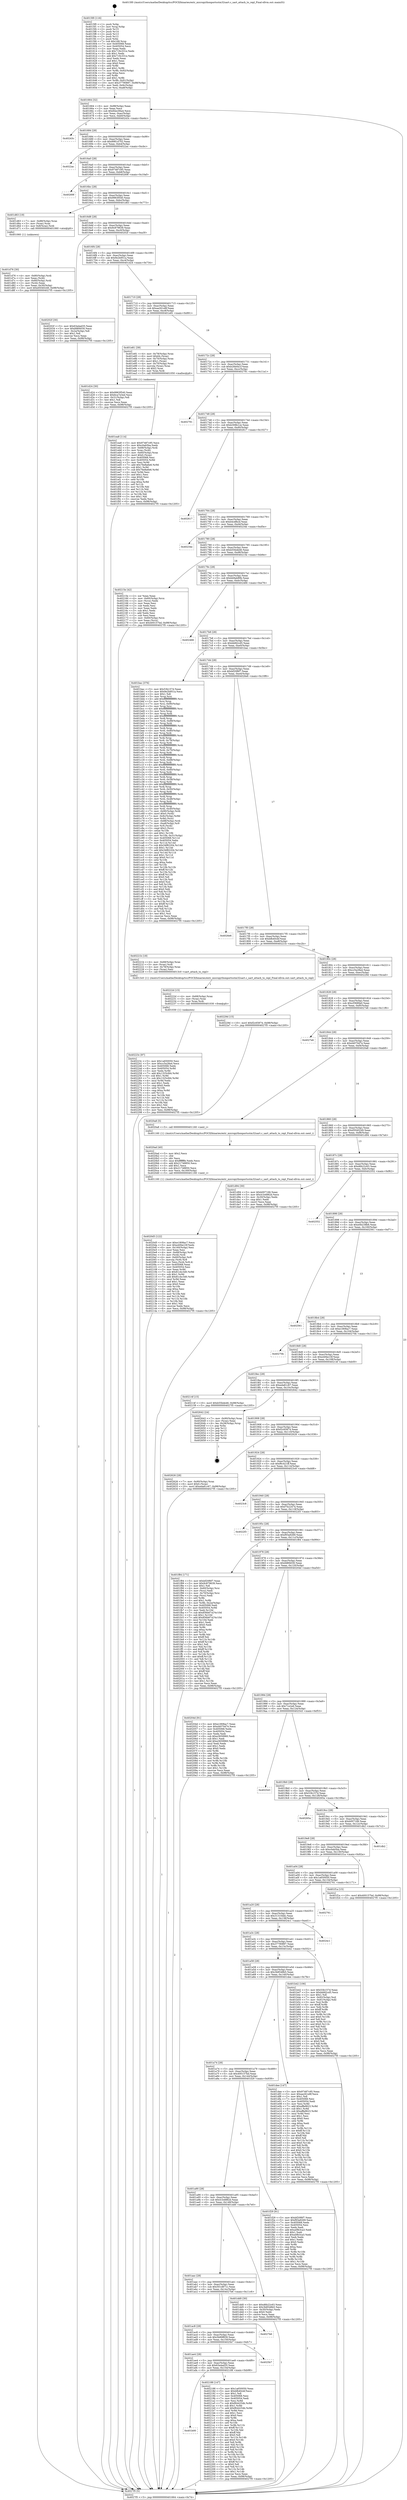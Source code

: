 digraph "0x4015f0" {
  label = "0x4015f0 (/mnt/c/Users/mathe/Desktop/tcc/POCII/binaries/extr_micropythonportsstm32uart.c_uart_attach_to_repl_Final-ollvm.out::main(0))"
  labelloc = "t"
  node[shape=record]

  Entry [label="",width=0.3,height=0.3,shape=circle,fillcolor=black,style=filled]
  "0x401664" [label="{
     0x401664 [32]\l
     | [instrs]\l
     &nbsp;&nbsp;0x401664 \<+6\>: mov -0x98(%rbp),%eax\l
     &nbsp;&nbsp;0x40166a \<+2\>: mov %eax,%ecx\l
     &nbsp;&nbsp;0x40166c \<+6\>: sub $0x84ec06a4,%ecx\l
     &nbsp;&nbsp;0x401672 \<+6\>: mov %eax,-0xac(%rbp)\l
     &nbsp;&nbsp;0x401678 \<+6\>: mov %ecx,-0xb0(%rbp)\l
     &nbsp;&nbsp;0x40167e \<+6\>: je 000000000040243c \<main+0xe4c\>\l
  }"]
  "0x40243c" [label="{
     0x40243c\l
  }", style=dashed]
  "0x401684" [label="{
     0x401684 [28]\l
     | [instrs]\l
     &nbsp;&nbsp;0x401684 \<+5\>: jmp 0000000000401689 \<main+0x99\>\l
     &nbsp;&nbsp;0x401689 \<+6\>: mov -0xac(%rbp),%eax\l
     &nbsp;&nbsp;0x40168f \<+5\>: sub $0x8981d702,%eax\l
     &nbsp;&nbsp;0x401694 \<+6\>: mov %eax,-0xb4(%rbp)\l
     &nbsp;&nbsp;0x40169a \<+6\>: je 00000000004022ac \<main+0xcbc\>\l
  }"]
  Exit [label="",width=0.3,height=0.3,shape=circle,fillcolor=black,style=filled,peripheries=2]
  "0x4022ac" [label="{
     0x4022ac\l
  }", style=dashed]
  "0x4016a0" [label="{
     0x4016a0 [28]\l
     | [instrs]\l
     &nbsp;&nbsp;0x4016a0 \<+5\>: jmp 00000000004016a5 \<main+0xb5\>\l
     &nbsp;&nbsp;0x4016a5 \<+6\>: mov -0xac(%rbp),%eax\l
     &nbsp;&nbsp;0x4016ab \<+5\>: sub $0x97487c95,%eax\l
     &nbsp;&nbsp;0x4016b0 \<+6\>: mov %eax,-0xb8(%rbp)\l
     &nbsp;&nbsp;0x4016b6 \<+6\>: je 000000000040269f \<main+0x10af\>\l
  }"]
  "0x40223c" [label="{
     0x40223c [97]\l
     | [instrs]\l
     &nbsp;&nbsp;0x40223c \<+5\>: mov $0x1a650050,%esi\l
     &nbsp;&nbsp;0x402241 \<+5\>: mov $0xcc5a28a4,%ecx\l
     &nbsp;&nbsp;0x402246 \<+7\>: mov 0x405068,%edx\l
     &nbsp;&nbsp;0x40224d \<+8\>: mov 0x405054,%r8d\l
     &nbsp;&nbsp;0x402255 \<+3\>: mov %edx,%r9d\l
     &nbsp;&nbsp;0x402258 \<+7\>: add $0x1325cfd4,%r9d\l
     &nbsp;&nbsp;0x40225f \<+4\>: sub $0x1,%r9d\l
     &nbsp;&nbsp;0x402263 \<+7\>: sub $0x1325cfd4,%r9d\l
     &nbsp;&nbsp;0x40226a \<+4\>: imul %r9d,%edx\l
     &nbsp;&nbsp;0x40226e \<+3\>: and $0x1,%edx\l
     &nbsp;&nbsp;0x402271 \<+3\>: cmp $0x0,%edx\l
     &nbsp;&nbsp;0x402274 \<+4\>: sete %r10b\l
     &nbsp;&nbsp;0x402278 \<+4\>: cmp $0xa,%r8d\l
     &nbsp;&nbsp;0x40227c \<+4\>: setl %r11b\l
     &nbsp;&nbsp;0x402280 \<+3\>: mov %r10b,%bl\l
     &nbsp;&nbsp;0x402283 \<+3\>: and %r11b,%bl\l
     &nbsp;&nbsp;0x402286 \<+3\>: xor %r11b,%r10b\l
     &nbsp;&nbsp;0x402289 \<+3\>: or %r10b,%bl\l
     &nbsp;&nbsp;0x40228c \<+3\>: test $0x1,%bl\l
     &nbsp;&nbsp;0x40228f \<+3\>: cmovne %ecx,%esi\l
     &nbsp;&nbsp;0x402292 \<+6\>: mov %esi,-0x98(%rbp)\l
     &nbsp;&nbsp;0x402298 \<+5\>: jmp 00000000004027f5 \<main+0x1205\>\l
  }"]
  "0x40269f" [label="{
     0x40269f\l
  }", style=dashed]
  "0x4016bc" [label="{
     0x4016bc [28]\l
     | [instrs]\l
     &nbsp;&nbsp;0x4016bc \<+5\>: jmp 00000000004016c1 \<main+0xd1\>\l
     &nbsp;&nbsp;0x4016c1 \<+6\>: mov -0xac(%rbp),%eax\l
     &nbsp;&nbsp;0x4016c7 \<+5\>: sub $0x9963f540,%eax\l
     &nbsp;&nbsp;0x4016cc \<+6\>: mov %eax,-0xbc(%rbp)\l
     &nbsp;&nbsp;0x4016d2 \<+6\>: je 0000000000401d63 \<main+0x773\>\l
  }"]
  "0x40222d" [label="{
     0x40222d [15]\l
     | [instrs]\l
     &nbsp;&nbsp;0x40222d \<+4\>: mov -0x68(%rbp),%rax\l
     &nbsp;&nbsp;0x402231 \<+3\>: mov (%rax),%rax\l
     &nbsp;&nbsp;0x402234 \<+3\>: mov %rax,%rdi\l
     &nbsp;&nbsp;0x402237 \<+5\>: call 0000000000401030 \<free@plt\>\l
     | [calls]\l
     &nbsp;&nbsp;0x401030 \{1\} (unknown)\l
  }"]
  "0x401d63" [label="{
     0x401d63 [19]\l
     | [instrs]\l
     &nbsp;&nbsp;0x401d63 \<+7\>: mov -0x88(%rbp),%rax\l
     &nbsp;&nbsp;0x401d6a \<+3\>: mov (%rax),%rax\l
     &nbsp;&nbsp;0x401d6d \<+4\>: mov 0x8(%rax),%rdi\l
     &nbsp;&nbsp;0x401d71 \<+5\>: call 0000000000401060 \<atoi@plt\>\l
     | [calls]\l
     &nbsp;&nbsp;0x401060 \{1\} (unknown)\l
  }"]
  "0x4016d8" [label="{
     0x4016d8 [28]\l
     | [instrs]\l
     &nbsp;&nbsp;0x4016d8 \<+5\>: jmp 00000000004016dd \<main+0xed\>\l
     &nbsp;&nbsp;0x4016dd \<+6\>: mov -0xac(%rbp),%eax\l
     &nbsp;&nbsp;0x4016e3 \<+5\>: sub $0x9c879639,%eax\l
     &nbsp;&nbsp;0x4016e8 \<+6\>: mov %eax,-0xc0(%rbp)\l
     &nbsp;&nbsp;0x4016ee \<+6\>: je 000000000040202f \<main+0xa3f\>\l
  }"]
  "0x401b00" [label="{
     0x401b00\l
  }", style=dashed]
  "0x40202f" [label="{
     0x40202f [30]\l
     | [instrs]\l
     &nbsp;&nbsp;0x40202f \<+5\>: mov $0x63a4ad35,%eax\l
     &nbsp;&nbsp;0x402034 \<+5\>: mov $0xfd8f4030,%ecx\l
     &nbsp;&nbsp;0x402039 \<+3\>: mov -0x2a(%rbp),%dl\l
     &nbsp;&nbsp;0x40203c \<+3\>: test $0x1,%dl\l
     &nbsp;&nbsp;0x40203f \<+3\>: cmovne %ecx,%eax\l
     &nbsp;&nbsp;0x402042 \<+6\>: mov %eax,-0x98(%rbp)\l
     &nbsp;&nbsp;0x402048 \<+5\>: jmp 00000000004027f5 \<main+0x1205\>\l
  }"]
  "0x4016f4" [label="{
     0x4016f4 [28]\l
     | [instrs]\l
     &nbsp;&nbsp;0x4016f4 \<+5\>: jmp 00000000004016f9 \<main+0x109\>\l
     &nbsp;&nbsp;0x4016f9 \<+6\>: mov -0xac(%rbp),%eax\l
     &nbsp;&nbsp;0x4016ff \<+5\>: sub $0x9e2b951a,%eax\l
     &nbsp;&nbsp;0x401704 \<+6\>: mov %eax,-0xc4(%rbp)\l
     &nbsp;&nbsp;0x40170a \<+6\>: je 0000000000401d24 \<main+0x734\>\l
  }"]
  "0x402188" [label="{
     0x402188 [147]\l
     | [instrs]\l
     &nbsp;&nbsp;0x402188 \<+5\>: mov $0x1a650050,%eax\l
     &nbsp;&nbsp;0x40218d \<+5\>: mov $0xbfb40cbf,%ecx\l
     &nbsp;&nbsp;0x402192 \<+2\>: mov $0x1,%dl\l
     &nbsp;&nbsp;0x402194 \<+7\>: mov 0x405068,%esi\l
     &nbsp;&nbsp;0x40219b \<+7\>: mov 0x405054,%edi\l
     &nbsp;&nbsp;0x4021a2 \<+3\>: mov %esi,%r8d\l
     &nbsp;&nbsp;0x4021a5 \<+7\>: sub $0xf644254b,%r8d\l
     &nbsp;&nbsp;0x4021ac \<+4\>: sub $0x1,%r8d\l
     &nbsp;&nbsp;0x4021b0 \<+7\>: add $0xf644254b,%r8d\l
     &nbsp;&nbsp;0x4021b7 \<+4\>: imul %r8d,%esi\l
     &nbsp;&nbsp;0x4021bb \<+3\>: and $0x1,%esi\l
     &nbsp;&nbsp;0x4021be \<+3\>: cmp $0x0,%esi\l
     &nbsp;&nbsp;0x4021c1 \<+4\>: sete %r9b\l
     &nbsp;&nbsp;0x4021c5 \<+3\>: cmp $0xa,%edi\l
     &nbsp;&nbsp;0x4021c8 \<+4\>: setl %r10b\l
     &nbsp;&nbsp;0x4021cc \<+3\>: mov %r9b,%r11b\l
     &nbsp;&nbsp;0x4021cf \<+4\>: xor $0xff,%r11b\l
     &nbsp;&nbsp;0x4021d3 \<+3\>: mov %r10b,%bl\l
     &nbsp;&nbsp;0x4021d6 \<+3\>: xor $0xff,%bl\l
     &nbsp;&nbsp;0x4021d9 \<+3\>: xor $0x0,%dl\l
     &nbsp;&nbsp;0x4021dc \<+3\>: mov %r11b,%r14b\l
     &nbsp;&nbsp;0x4021df \<+4\>: and $0x0,%r14b\l
     &nbsp;&nbsp;0x4021e3 \<+3\>: and %dl,%r9b\l
     &nbsp;&nbsp;0x4021e6 \<+3\>: mov %bl,%r15b\l
     &nbsp;&nbsp;0x4021e9 \<+4\>: and $0x0,%r15b\l
     &nbsp;&nbsp;0x4021ed \<+3\>: and %dl,%r10b\l
     &nbsp;&nbsp;0x4021f0 \<+3\>: or %r9b,%r14b\l
     &nbsp;&nbsp;0x4021f3 \<+3\>: or %r10b,%r15b\l
     &nbsp;&nbsp;0x4021f6 \<+3\>: xor %r15b,%r14b\l
     &nbsp;&nbsp;0x4021f9 \<+3\>: or %bl,%r11b\l
     &nbsp;&nbsp;0x4021fc \<+4\>: xor $0xff,%r11b\l
     &nbsp;&nbsp;0x402200 \<+3\>: or $0x0,%dl\l
     &nbsp;&nbsp;0x402203 \<+3\>: and %dl,%r11b\l
     &nbsp;&nbsp;0x402206 \<+3\>: or %r11b,%r14b\l
     &nbsp;&nbsp;0x402209 \<+4\>: test $0x1,%r14b\l
     &nbsp;&nbsp;0x40220d \<+3\>: cmovne %ecx,%eax\l
     &nbsp;&nbsp;0x402210 \<+6\>: mov %eax,-0x98(%rbp)\l
     &nbsp;&nbsp;0x402216 \<+5\>: jmp 00000000004027f5 \<main+0x1205\>\l
  }"]
  "0x401d24" [label="{
     0x401d24 [30]\l
     | [instrs]\l
     &nbsp;&nbsp;0x401d24 \<+5\>: mov $0x9963f540,%eax\l
     &nbsp;&nbsp;0x401d29 \<+5\>: mov $0x6ca7e3ed,%ecx\l
     &nbsp;&nbsp;0x401d2e \<+3\>: mov -0x31(%rbp),%dl\l
     &nbsp;&nbsp;0x401d31 \<+3\>: test $0x1,%dl\l
     &nbsp;&nbsp;0x401d34 \<+3\>: cmovne %ecx,%eax\l
     &nbsp;&nbsp;0x401d37 \<+6\>: mov %eax,-0x98(%rbp)\l
     &nbsp;&nbsp;0x401d3d \<+5\>: jmp 00000000004027f5 \<main+0x1205\>\l
  }"]
  "0x401710" [label="{
     0x401710 [28]\l
     | [instrs]\l
     &nbsp;&nbsp;0x401710 \<+5\>: jmp 0000000000401715 \<main+0x125\>\l
     &nbsp;&nbsp;0x401715 \<+6\>: mov -0xac(%rbp),%eax\l
     &nbsp;&nbsp;0x40171b \<+5\>: sub $0xaa261e8f,%eax\l
     &nbsp;&nbsp;0x401720 \<+6\>: mov %eax,-0xc8(%rbp)\l
     &nbsp;&nbsp;0x401726 \<+6\>: je 0000000000401e81 \<main+0x891\>\l
  }"]
  "0x401ae4" [label="{
     0x401ae4 [28]\l
     | [instrs]\l
     &nbsp;&nbsp;0x401ae4 \<+5\>: jmp 0000000000401ae9 \<main+0x4f9\>\l
     &nbsp;&nbsp;0x401ae9 \<+6\>: mov -0xac(%rbp),%eax\l
     &nbsp;&nbsp;0x401aef \<+5\>: sub $0x63a4ad35,%eax\l
     &nbsp;&nbsp;0x401af4 \<+6\>: mov %eax,-0x154(%rbp)\l
     &nbsp;&nbsp;0x401afa \<+6\>: je 0000000000402188 \<main+0xb98\>\l
  }"]
  "0x401e81" [label="{
     0x401e81 [39]\l
     | [instrs]\l
     &nbsp;&nbsp;0x401e81 \<+4\>: mov -0x78(%rbp),%rax\l
     &nbsp;&nbsp;0x401e85 \<+6\>: movl $0x64,(%rax)\l
     &nbsp;&nbsp;0x401e8b \<+4\>: mov -0x70(%rbp),%rax\l
     &nbsp;&nbsp;0x401e8f \<+6\>: movl $0x1,(%rax)\l
     &nbsp;&nbsp;0x401e95 \<+4\>: mov -0x70(%rbp),%rax\l
     &nbsp;&nbsp;0x401e99 \<+3\>: movslq (%rax),%rax\l
     &nbsp;&nbsp;0x401e9c \<+4\>: shl $0x2,%rax\l
     &nbsp;&nbsp;0x401ea0 \<+3\>: mov %rax,%rdi\l
     &nbsp;&nbsp;0x401ea3 \<+5\>: call 0000000000401050 \<malloc@plt\>\l
     | [calls]\l
     &nbsp;&nbsp;0x401050 \{1\} (unknown)\l
  }"]
  "0x40172c" [label="{
     0x40172c [28]\l
     | [instrs]\l
     &nbsp;&nbsp;0x40172c \<+5\>: jmp 0000000000401731 \<main+0x141\>\l
     &nbsp;&nbsp;0x401731 \<+6\>: mov -0xac(%rbp),%eax\l
     &nbsp;&nbsp;0x401737 \<+5\>: sub $0xb26b0a1f,%eax\l
     &nbsp;&nbsp;0x40173c \<+6\>: mov %eax,-0xcc(%rbp)\l
     &nbsp;&nbsp;0x401742 \<+6\>: je 0000000000402791 \<main+0x11a1\>\l
  }"]
  "0x4025b7" [label="{
     0x4025b7\l
  }", style=dashed]
  "0x402791" [label="{
     0x402791\l
  }", style=dashed]
  "0x401748" [label="{
     0x401748 [28]\l
     | [instrs]\l
     &nbsp;&nbsp;0x401748 \<+5\>: jmp 000000000040174d \<main+0x15d\>\l
     &nbsp;&nbsp;0x40174d \<+6\>: mov -0xac(%rbp),%eax\l
     &nbsp;&nbsp;0x401753 \<+5\>: sub $0xb308b1ce,%eax\l
     &nbsp;&nbsp;0x401758 \<+6\>: mov %eax,-0xd0(%rbp)\l
     &nbsp;&nbsp;0x40175e \<+6\>: je 0000000000402617 \<main+0x1027\>\l
  }"]
  "0x401ac8" [label="{
     0x401ac8 [28]\l
     | [instrs]\l
     &nbsp;&nbsp;0x401ac8 \<+5\>: jmp 0000000000401acd \<main+0x4dd\>\l
     &nbsp;&nbsp;0x401acd \<+6\>: mov -0xac(%rbp),%eax\l
     &nbsp;&nbsp;0x401ad3 \<+5\>: sub $0x5b89f839,%eax\l
     &nbsp;&nbsp;0x401ad8 \<+6\>: mov %eax,-0x150(%rbp)\l
     &nbsp;&nbsp;0x401ade \<+6\>: je 00000000004025b7 \<main+0xfc7\>\l
  }"]
  "0x402617" [label="{
     0x402617\l
  }", style=dashed]
  "0x401764" [label="{
     0x401764 [28]\l
     | [instrs]\l
     &nbsp;&nbsp;0x401764 \<+5\>: jmp 0000000000401769 \<main+0x179\>\l
     &nbsp;&nbsp;0x401769 \<+6\>: mov -0xac(%rbp),%eax\l
     &nbsp;&nbsp;0x40176f \<+5\>: sub $0xb4cdfbcd,%eax\l
     &nbsp;&nbsp;0x401774 \<+6\>: mov %eax,-0xd4(%rbp)\l
     &nbsp;&nbsp;0x40177a \<+6\>: je 000000000040234e \<main+0xd5e\>\l
  }"]
  "0x4027b6" [label="{
     0x4027b6\l
  }", style=dashed]
  "0x40234e" [label="{
     0x40234e\l
  }", style=dashed]
  "0x401780" [label="{
     0x401780 [28]\l
     | [instrs]\l
     &nbsp;&nbsp;0x401780 \<+5\>: jmp 0000000000401785 \<main+0x195\>\l
     &nbsp;&nbsp;0x401785 \<+6\>: mov -0xac(%rbp),%eax\l
     &nbsp;&nbsp;0x40178b \<+5\>: sub $0xb55bde46,%eax\l
     &nbsp;&nbsp;0x401790 \<+6\>: mov %eax,-0xd8(%rbp)\l
     &nbsp;&nbsp;0x401796 \<+6\>: je 000000000040215e \<main+0xb6e\>\l
  }"]
  "0x4020d5" [label="{
     0x4020d5 [122]\l
     | [instrs]\l
     &nbsp;&nbsp;0x4020d5 \<+5\>: mov $0xe1808ac7,%ecx\l
     &nbsp;&nbsp;0x4020da \<+5\>: mov $0xe40be10f,%edx\l
     &nbsp;&nbsp;0x4020df \<+6\>: mov -0x160(%rbp),%esi\l
     &nbsp;&nbsp;0x4020e5 \<+3\>: imul %eax,%esi\l
     &nbsp;&nbsp;0x4020e8 \<+4\>: mov -0x68(%rbp),%rdi\l
     &nbsp;&nbsp;0x4020ec \<+3\>: mov (%rdi),%rdi\l
     &nbsp;&nbsp;0x4020ef \<+4\>: mov -0x60(%rbp),%r8\l
     &nbsp;&nbsp;0x4020f3 \<+3\>: movslq (%r8),%r8\l
     &nbsp;&nbsp;0x4020f6 \<+4\>: mov %esi,(%rdi,%r8,4)\l
     &nbsp;&nbsp;0x4020fa \<+7\>: mov 0x405068,%eax\l
     &nbsp;&nbsp;0x402101 \<+7\>: mov 0x405054,%esi\l
     &nbsp;&nbsp;0x402108 \<+3\>: mov %eax,%r9d\l
     &nbsp;&nbsp;0x40210b \<+7\>: sub $0x81cbc3d0,%r9d\l
     &nbsp;&nbsp;0x402112 \<+4\>: sub $0x1,%r9d\l
     &nbsp;&nbsp;0x402116 \<+7\>: add $0x81cbc3d0,%r9d\l
     &nbsp;&nbsp;0x40211d \<+4\>: imul %r9d,%eax\l
     &nbsp;&nbsp;0x402121 \<+3\>: and $0x1,%eax\l
     &nbsp;&nbsp;0x402124 \<+3\>: cmp $0x0,%eax\l
     &nbsp;&nbsp;0x402127 \<+4\>: sete %r10b\l
     &nbsp;&nbsp;0x40212b \<+3\>: cmp $0xa,%esi\l
     &nbsp;&nbsp;0x40212e \<+4\>: setl %r11b\l
     &nbsp;&nbsp;0x402132 \<+3\>: mov %r10b,%bl\l
     &nbsp;&nbsp;0x402135 \<+3\>: and %r11b,%bl\l
     &nbsp;&nbsp;0x402138 \<+3\>: xor %r11b,%r10b\l
     &nbsp;&nbsp;0x40213b \<+3\>: or %r10b,%bl\l
     &nbsp;&nbsp;0x40213e \<+3\>: test $0x1,%bl\l
     &nbsp;&nbsp;0x402141 \<+3\>: cmovne %edx,%ecx\l
     &nbsp;&nbsp;0x402144 \<+6\>: mov %ecx,-0x98(%rbp)\l
     &nbsp;&nbsp;0x40214a \<+5\>: jmp 00000000004027f5 \<main+0x1205\>\l
  }"]
  "0x40215e" [label="{
     0x40215e [42]\l
     | [instrs]\l
     &nbsp;&nbsp;0x40215e \<+2\>: xor %eax,%eax\l
     &nbsp;&nbsp;0x402160 \<+4\>: mov -0x60(%rbp),%rcx\l
     &nbsp;&nbsp;0x402164 \<+2\>: mov (%rcx),%edx\l
     &nbsp;&nbsp;0x402166 \<+2\>: mov %eax,%esi\l
     &nbsp;&nbsp;0x402168 \<+2\>: sub %edx,%esi\l
     &nbsp;&nbsp;0x40216a \<+2\>: mov %eax,%edx\l
     &nbsp;&nbsp;0x40216c \<+3\>: sub $0x1,%edx\l
     &nbsp;&nbsp;0x40216f \<+2\>: add %edx,%esi\l
     &nbsp;&nbsp;0x402171 \<+2\>: sub %esi,%eax\l
     &nbsp;&nbsp;0x402173 \<+4\>: mov -0x60(%rbp),%rcx\l
     &nbsp;&nbsp;0x402177 \<+2\>: mov %eax,(%rcx)\l
     &nbsp;&nbsp;0x402179 \<+10\>: movl $0x400157bd,-0x98(%rbp)\l
     &nbsp;&nbsp;0x402183 \<+5\>: jmp 00000000004027f5 \<main+0x1205\>\l
  }"]
  "0x40179c" [label="{
     0x40179c [28]\l
     | [instrs]\l
     &nbsp;&nbsp;0x40179c \<+5\>: jmp 00000000004017a1 \<main+0x1b1\>\l
     &nbsp;&nbsp;0x4017a1 \<+6\>: mov -0xac(%rbp),%eax\l
     &nbsp;&nbsp;0x4017a7 \<+5\>: sub $0xbb9ab89b,%eax\l
     &nbsp;&nbsp;0x4017ac \<+6\>: mov %eax,-0xdc(%rbp)\l
     &nbsp;&nbsp;0x4017b2 \<+6\>: je 0000000000402466 \<main+0xe76\>\l
  }"]
  "0x4020ad" [label="{
     0x4020ad [40]\l
     | [instrs]\l
     &nbsp;&nbsp;0x4020ad \<+5\>: mov $0x2,%ecx\l
     &nbsp;&nbsp;0x4020b2 \<+1\>: cltd\l
     &nbsp;&nbsp;0x4020b3 \<+2\>: idiv %ecx\l
     &nbsp;&nbsp;0x4020b5 \<+6\>: imul $0xfffffffe,%edx,%ecx\l
     &nbsp;&nbsp;0x4020bb \<+6\>: add $0x21748850,%ecx\l
     &nbsp;&nbsp;0x4020c1 \<+3\>: add $0x1,%ecx\l
     &nbsp;&nbsp;0x4020c4 \<+6\>: sub $0x21748850,%ecx\l
     &nbsp;&nbsp;0x4020ca \<+6\>: mov %ecx,-0x160(%rbp)\l
     &nbsp;&nbsp;0x4020d0 \<+5\>: call 0000000000401160 \<next_i\>\l
     | [calls]\l
     &nbsp;&nbsp;0x401160 \{1\} (/mnt/c/Users/mathe/Desktop/tcc/POCII/binaries/extr_micropythonportsstm32uart.c_uart_attach_to_repl_Final-ollvm.out::next_i)\l
  }"]
  "0x402466" [label="{
     0x402466\l
  }", style=dashed]
  "0x4017b8" [label="{
     0x4017b8 [28]\l
     | [instrs]\l
     &nbsp;&nbsp;0x4017b8 \<+5\>: jmp 00000000004017bd \<main+0x1cd\>\l
     &nbsp;&nbsp;0x4017bd \<+6\>: mov -0xac(%rbp),%eax\l
     &nbsp;&nbsp;0x4017c3 \<+5\>: sub $0xbbfd2cd5,%eax\l
     &nbsp;&nbsp;0x4017c8 \<+6\>: mov %eax,-0xe0(%rbp)\l
     &nbsp;&nbsp;0x4017ce \<+6\>: je 0000000000401bac \<main+0x5bc\>\l
  }"]
  "0x401ea8" [label="{
     0x401ea8 [114]\l
     | [instrs]\l
     &nbsp;&nbsp;0x401ea8 \<+5\>: mov $0x97487c95,%ecx\l
     &nbsp;&nbsp;0x401ead \<+5\>: mov $0xc0ab5ba,%edx\l
     &nbsp;&nbsp;0x401eb2 \<+4\>: mov -0x68(%rbp),%rdi\l
     &nbsp;&nbsp;0x401eb6 \<+3\>: mov %rax,(%rdi)\l
     &nbsp;&nbsp;0x401eb9 \<+4\>: mov -0x60(%rbp),%rax\l
     &nbsp;&nbsp;0x401ebd \<+6\>: movl $0x0,(%rax)\l
     &nbsp;&nbsp;0x401ec3 \<+7\>: mov 0x405068,%esi\l
     &nbsp;&nbsp;0x401eca \<+8\>: mov 0x405054,%r8d\l
     &nbsp;&nbsp;0x401ed2 \<+3\>: mov %esi,%r9d\l
     &nbsp;&nbsp;0x401ed5 \<+7\>: add $0x76e8a6e6,%r9d\l
     &nbsp;&nbsp;0x401edc \<+4\>: sub $0x1,%r9d\l
     &nbsp;&nbsp;0x401ee0 \<+7\>: sub $0x76e8a6e6,%r9d\l
     &nbsp;&nbsp;0x401ee7 \<+4\>: imul %r9d,%esi\l
     &nbsp;&nbsp;0x401eeb \<+3\>: and $0x1,%esi\l
     &nbsp;&nbsp;0x401eee \<+3\>: cmp $0x0,%esi\l
     &nbsp;&nbsp;0x401ef1 \<+4\>: sete %r10b\l
     &nbsp;&nbsp;0x401ef5 \<+4\>: cmp $0xa,%r8d\l
     &nbsp;&nbsp;0x401ef9 \<+4\>: setl %r11b\l
     &nbsp;&nbsp;0x401efd \<+3\>: mov %r10b,%bl\l
     &nbsp;&nbsp;0x401f00 \<+3\>: and %r11b,%bl\l
     &nbsp;&nbsp;0x401f03 \<+3\>: xor %r11b,%r10b\l
     &nbsp;&nbsp;0x401f06 \<+3\>: or %r10b,%bl\l
     &nbsp;&nbsp;0x401f09 \<+3\>: test $0x1,%bl\l
     &nbsp;&nbsp;0x401f0c \<+3\>: cmovne %edx,%ecx\l
     &nbsp;&nbsp;0x401f0f \<+6\>: mov %ecx,-0x98(%rbp)\l
     &nbsp;&nbsp;0x401f15 \<+5\>: jmp 00000000004027f5 \<main+0x1205\>\l
  }"]
  "0x401bac" [label="{
     0x401bac [376]\l
     | [instrs]\l
     &nbsp;&nbsp;0x401bac \<+5\>: mov $0x53b157d,%eax\l
     &nbsp;&nbsp;0x401bb1 \<+5\>: mov $0x9e2b951a,%ecx\l
     &nbsp;&nbsp;0x401bb6 \<+2\>: mov $0x1,%dl\l
     &nbsp;&nbsp;0x401bb8 \<+3\>: mov %rsp,%rsi\l
     &nbsp;&nbsp;0x401bbb \<+4\>: add $0xfffffffffffffff0,%rsi\l
     &nbsp;&nbsp;0x401bbf \<+3\>: mov %rsi,%rsp\l
     &nbsp;&nbsp;0x401bc2 \<+7\>: mov %rsi,-0x90(%rbp)\l
     &nbsp;&nbsp;0x401bc9 \<+3\>: mov %rsp,%rsi\l
     &nbsp;&nbsp;0x401bcc \<+4\>: add $0xfffffffffffffff0,%rsi\l
     &nbsp;&nbsp;0x401bd0 \<+3\>: mov %rsi,%rsp\l
     &nbsp;&nbsp;0x401bd3 \<+3\>: mov %rsp,%rdi\l
     &nbsp;&nbsp;0x401bd6 \<+4\>: add $0xfffffffffffffff0,%rdi\l
     &nbsp;&nbsp;0x401bda \<+3\>: mov %rdi,%rsp\l
     &nbsp;&nbsp;0x401bdd \<+7\>: mov %rdi,-0x88(%rbp)\l
     &nbsp;&nbsp;0x401be4 \<+3\>: mov %rsp,%rdi\l
     &nbsp;&nbsp;0x401be7 \<+4\>: add $0xfffffffffffffff0,%rdi\l
     &nbsp;&nbsp;0x401beb \<+3\>: mov %rdi,%rsp\l
     &nbsp;&nbsp;0x401bee \<+4\>: mov %rdi,-0x80(%rbp)\l
     &nbsp;&nbsp;0x401bf2 \<+3\>: mov %rsp,%rdi\l
     &nbsp;&nbsp;0x401bf5 \<+4\>: add $0xfffffffffffffff0,%rdi\l
     &nbsp;&nbsp;0x401bf9 \<+3\>: mov %rdi,%rsp\l
     &nbsp;&nbsp;0x401bfc \<+4\>: mov %rdi,-0x78(%rbp)\l
     &nbsp;&nbsp;0x401c00 \<+3\>: mov %rsp,%rdi\l
     &nbsp;&nbsp;0x401c03 \<+4\>: add $0xfffffffffffffff0,%rdi\l
     &nbsp;&nbsp;0x401c07 \<+3\>: mov %rdi,%rsp\l
     &nbsp;&nbsp;0x401c0a \<+4\>: mov %rdi,-0x70(%rbp)\l
     &nbsp;&nbsp;0x401c0e \<+3\>: mov %rsp,%rdi\l
     &nbsp;&nbsp;0x401c11 \<+4\>: add $0xfffffffffffffff0,%rdi\l
     &nbsp;&nbsp;0x401c15 \<+3\>: mov %rdi,%rsp\l
     &nbsp;&nbsp;0x401c18 \<+4\>: mov %rdi,-0x68(%rbp)\l
     &nbsp;&nbsp;0x401c1c \<+3\>: mov %rsp,%rdi\l
     &nbsp;&nbsp;0x401c1f \<+4\>: add $0xfffffffffffffff0,%rdi\l
     &nbsp;&nbsp;0x401c23 \<+3\>: mov %rdi,%rsp\l
     &nbsp;&nbsp;0x401c26 \<+4\>: mov %rdi,-0x60(%rbp)\l
     &nbsp;&nbsp;0x401c2a \<+3\>: mov %rsp,%rdi\l
     &nbsp;&nbsp;0x401c2d \<+4\>: add $0xfffffffffffffff0,%rdi\l
     &nbsp;&nbsp;0x401c31 \<+3\>: mov %rdi,%rsp\l
     &nbsp;&nbsp;0x401c34 \<+4\>: mov %rdi,-0x58(%rbp)\l
     &nbsp;&nbsp;0x401c38 \<+3\>: mov %rsp,%rdi\l
     &nbsp;&nbsp;0x401c3b \<+4\>: add $0xfffffffffffffff0,%rdi\l
     &nbsp;&nbsp;0x401c3f \<+3\>: mov %rdi,%rsp\l
     &nbsp;&nbsp;0x401c42 \<+4\>: mov %rdi,-0x50(%rbp)\l
     &nbsp;&nbsp;0x401c46 \<+3\>: mov %rsp,%rdi\l
     &nbsp;&nbsp;0x401c49 \<+4\>: add $0xfffffffffffffff0,%rdi\l
     &nbsp;&nbsp;0x401c4d \<+3\>: mov %rdi,%rsp\l
     &nbsp;&nbsp;0x401c50 \<+4\>: mov %rdi,-0x48(%rbp)\l
     &nbsp;&nbsp;0x401c54 \<+3\>: mov %rsp,%rdi\l
     &nbsp;&nbsp;0x401c57 \<+4\>: add $0xfffffffffffffff0,%rdi\l
     &nbsp;&nbsp;0x401c5b \<+3\>: mov %rdi,%rsp\l
     &nbsp;&nbsp;0x401c5e \<+4\>: mov %rdi,-0x40(%rbp)\l
     &nbsp;&nbsp;0x401c62 \<+7\>: mov -0x90(%rbp),%rdi\l
     &nbsp;&nbsp;0x401c69 \<+6\>: movl $0x0,(%rdi)\l
     &nbsp;&nbsp;0x401c6f \<+7\>: mov -0x9c(%rbp),%r8d\l
     &nbsp;&nbsp;0x401c76 \<+3\>: mov %r8d,(%rsi)\l
     &nbsp;&nbsp;0x401c79 \<+7\>: mov -0x88(%rbp),%rdi\l
     &nbsp;&nbsp;0x401c80 \<+7\>: mov -0xa8(%rbp),%r9\l
     &nbsp;&nbsp;0x401c87 \<+3\>: mov %r9,(%rdi)\l
     &nbsp;&nbsp;0x401c8a \<+3\>: cmpl $0x2,(%rsi)\l
     &nbsp;&nbsp;0x401c8d \<+4\>: setne %r10b\l
     &nbsp;&nbsp;0x401c91 \<+4\>: and $0x1,%r10b\l
     &nbsp;&nbsp;0x401c95 \<+4\>: mov %r10b,-0x31(%rbp)\l
     &nbsp;&nbsp;0x401c99 \<+8\>: mov 0x405068,%r11d\l
     &nbsp;&nbsp;0x401ca1 \<+7\>: mov 0x405054,%ebx\l
     &nbsp;&nbsp;0x401ca8 \<+3\>: mov %r11d,%r14d\l
     &nbsp;&nbsp;0x401cab \<+7\>: sub $0x34f82204,%r14d\l
     &nbsp;&nbsp;0x401cb2 \<+4\>: sub $0x1,%r14d\l
     &nbsp;&nbsp;0x401cb6 \<+7\>: add $0x34f82204,%r14d\l
     &nbsp;&nbsp;0x401cbd \<+4\>: imul %r14d,%r11d\l
     &nbsp;&nbsp;0x401cc1 \<+4\>: and $0x1,%r11d\l
     &nbsp;&nbsp;0x401cc5 \<+4\>: cmp $0x0,%r11d\l
     &nbsp;&nbsp;0x401cc9 \<+4\>: sete %r10b\l
     &nbsp;&nbsp;0x401ccd \<+3\>: cmp $0xa,%ebx\l
     &nbsp;&nbsp;0x401cd0 \<+4\>: setl %r15b\l
     &nbsp;&nbsp;0x401cd4 \<+3\>: mov %r10b,%r12b\l
     &nbsp;&nbsp;0x401cd7 \<+4\>: xor $0xff,%r12b\l
     &nbsp;&nbsp;0x401cdb \<+3\>: mov %r15b,%r13b\l
     &nbsp;&nbsp;0x401cde \<+4\>: xor $0xff,%r13b\l
     &nbsp;&nbsp;0x401ce2 \<+3\>: xor $0x0,%dl\l
     &nbsp;&nbsp;0x401ce5 \<+3\>: mov %r12b,%sil\l
     &nbsp;&nbsp;0x401ce8 \<+4\>: and $0x0,%sil\l
     &nbsp;&nbsp;0x401cec \<+3\>: and %dl,%r10b\l
     &nbsp;&nbsp;0x401cef \<+3\>: mov %r13b,%dil\l
     &nbsp;&nbsp;0x401cf2 \<+4\>: and $0x0,%dil\l
     &nbsp;&nbsp;0x401cf6 \<+3\>: and %dl,%r15b\l
     &nbsp;&nbsp;0x401cf9 \<+3\>: or %r10b,%sil\l
     &nbsp;&nbsp;0x401cfc \<+3\>: or %r15b,%dil\l
     &nbsp;&nbsp;0x401cff \<+3\>: xor %dil,%sil\l
     &nbsp;&nbsp;0x401d02 \<+3\>: or %r13b,%r12b\l
     &nbsp;&nbsp;0x401d05 \<+4\>: xor $0xff,%r12b\l
     &nbsp;&nbsp;0x401d09 \<+3\>: or $0x0,%dl\l
     &nbsp;&nbsp;0x401d0c \<+3\>: and %dl,%r12b\l
     &nbsp;&nbsp;0x401d0f \<+3\>: or %r12b,%sil\l
     &nbsp;&nbsp;0x401d12 \<+4\>: test $0x1,%sil\l
     &nbsp;&nbsp;0x401d16 \<+3\>: cmovne %ecx,%eax\l
     &nbsp;&nbsp;0x401d19 \<+6\>: mov %eax,-0x98(%rbp)\l
     &nbsp;&nbsp;0x401d1f \<+5\>: jmp 00000000004027f5 \<main+0x1205\>\l
  }"]
  "0x4017d4" [label="{
     0x4017d4 [28]\l
     | [instrs]\l
     &nbsp;&nbsp;0x4017d4 \<+5\>: jmp 00000000004017d9 \<main+0x1e9\>\l
     &nbsp;&nbsp;0x4017d9 \<+6\>: mov -0xac(%rbp),%eax\l
     &nbsp;&nbsp;0x4017df \<+5\>: sub $0xbf20f6f7,%eax\l
     &nbsp;&nbsp;0x4017e4 \<+6\>: mov %eax,-0xe4(%rbp)\l
     &nbsp;&nbsp;0x4017ea \<+6\>: je 00000000004026e6 \<main+0x10f6\>\l
  }"]
  "0x401aac" [label="{
     0x401aac [28]\l
     | [instrs]\l
     &nbsp;&nbsp;0x401aac \<+5\>: jmp 0000000000401ab1 \<main+0x4c1\>\l
     &nbsp;&nbsp;0x401ab1 \<+6\>: mov -0xac(%rbp),%eax\l
     &nbsp;&nbsp;0x401ab7 \<+5\>: sub $0x501d871c,%eax\l
     &nbsp;&nbsp;0x401abc \<+6\>: mov %eax,-0x14c(%rbp)\l
     &nbsp;&nbsp;0x401ac2 \<+6\>: je 00000000004027b6 \<main+0x11c6\>\l
  }"]
  "0x4026e6" [label="{
     0x4026e6\l
  }", style=dashed]
  "0x4017f0" [label="{
     0x4017f0 [28]\l
     | [instrs]\l
     &nbsp;&nbsp;0x4017f0 \<+5\>: jmp 00000000004017f5 \<main+0x205\>\l
     &nbsp;&nbsp;0x4017f5 \<+6\>: mov -0xac(%rbp),%eax\l
     &nbsp;&nbsp;0x4017fb \<+5\>: sub $0xbfb40cbf,%eax\l
     &nbsp;&nbsp;0x401800 \<+6\>: mov %eax,-0xe8(%rbp)\l
     &nbsp;&nbsp;0x401806 \<+6\>: je 000000000040221b \<main+0xc2b\>\l
  }"]
  "0x401dd0" [label="{
     0x401dd0 [30]\l
     | [instrs]\l
     &nbsp;&nbsp;0x401dd0 \<+5\>: mov $0xd6b22c63,%eax\l
     &nbsp;&nbsp;0x401dd5 \<+5\>: mov $0x3b8548b5,%ecx\l
     &nbsp;&nbsp;0x401dda \<+3\>: mov -0x30(%rbp),%edx\l
     &nbsp;&nbsp;0x401ddd \<+3\>: cmp $0x0,%edx\l
     &nbsp;&nbsp;0x401de0 \<+3\>: cmove %ecx,%eax\l
     &nbsp;&nbsp;0x401de3 \<+6\>: mov %eax,-0x98(%rbp)\l
     &nbsp;&nbsp;0x401de9 \<+5\>: jmp 00000000004027f5 \<main+0x1205\>\l
  }"]
  "0x40221b" [label="{
     0x40221b [18]\l
     | [instrs]\l
     &nbsp;&nbsp;0x40221b \<+4\>: mov -0x68(%rbp),%rax\l
     &nbsp;&nbsp;0x40221f \<+3\>: mov (%rax),%rdi\l
     &nbsp;&nbsp;0x402222 \<+4\>: mov -0x78(%rbp),%rax\l
     &nbsp;&nbsp;0x402226 \<+2\>: mov (%rax),%esi\l
     &nbsp;&nbsp;0x402228 \<+5\>: call 00000000004013c0 \<uart_attach_to_repl\>\l
     | [calls]\l
     &nbsp;&nbsp;0x4013c0 \{1\} (/mnt/c/Users/mathe/Desktop/tcc/POCII/binaries/extr_micropythonportsstm32uart.c_uart_attach_to_repl_Final-ollvm.out::uart_attach_to_repl)\l
  }"]
  "0x40180c" [label="{
     0x40180c [28]\l
     | [instrs]\l
     &nbsp;&nbsp;0x40180c \<+5\>: jmp 0000000000401811 \<main+0x221\>\l
     &nbsp;&nbsp;0x401811 \<+6\>: mov -0xac(%rbp),%eax\l
     &nbsp;&nbsp;0x401817 \<+5\>: sub $0xcc5a28a4,%eax\l
     &nbsp;&nbsp;0x40181c \<+6\>: mov %eax,-0xec(%rbp)\l
     &nbsp;&nbsp;0x401822 \<+6\>: je 000000000040229d \<main+0xcad\>\l
  }"]
  "0x401a90" [label="{
     0x401a90 [28]\l
     | [instrs]\l
     &nbsp;&nbsp;0x401a90 \<+5\>: jmp 0000000000401a95 \<main+0x4a5\>\l
     &nbsp;&nbsp;0x401a95 \<+6\>: mov -0xac(%rbp),%eax\l
     &nbsp;&nbsp;0x401a9b \<+5\>: sub $0x41b4882d,%eax\l
     &nbsp;&nbsp;0x401aa0 \<+6\>: mov %eax,-0x148(%rbp)\l
     &nbsp;&nbsp;0x401aa6 \<+6\>: je 0000000000401dd0 \<main+0x7e0\>\l
  }"]
  "0x40229d" [label="{
     0x40229d [15]\l
     | [instrs]\l
     &nbsp;&nbsp;0x40229d \<+10\>: movl $0xf2c65874,-0x98(%rbp)\l
     &nbsp;&nbsp;0x4022a7 \<+5\>: jmp 00000000004027f5 \<main+0x1205\>\l
  }"]
  "0x401828" [label="{
     0x401828 [28]\l
     | [instrs]\l
     &nbsp;&nbsp;0x401828 \<+5\>: jmp 000000000040182d \<main+0x23d\>\l
     &nbsp;&nbsp;0x40182d \<+6\>: mov -0xac(%rbp),%eax\l
     &nbsp;&nbsp;0x401833 \<+5\>: sub $0xcf3689a0,%eax\l
     &nbsp;&nbsp;0x401838 \<+6\>: mov %eax,-0xf0(%rbp)\l
     &nbsp;&nbsp;0x40183e \<+6\>: je 00000000004027e6 \<main+0x11f6\>\l
  }"]
  "0x401f29" [label="{
     0x401f29 [91]\l
     | [instrs]\l
     &nbsp;&nbsp;0x401f29 \<+5\>: mov $0xbf20f6f7,%eax\l
     &nbsp;&nbsp;0x401f2e \<+5\>: mov $0xf93a9269,%ecx\l
     &nbsp;&nbsp;0x401f33 \<+7\>: mov 0x405068,%edx\l
     &nbsp;&nbsp;0x401f3a \<+7\>: mov 0x405054,%esi\l
     &nbsp;&nbsp;0x401f41 \<+2\>: mov %edx,%edi\l
     &nbsp;&nbsp;0x401f43 \<+6\>: add $0xa0fb3ca3,%edi\l
     &nbsp;&nbsp;0x401f49 \<+3\>: sub $0x1,%edi\l
     &nbsp;&nbsp;0x401f4c \<+6\>: sub $0xa0fb3ca3,%edi\l
     &nbsp;&nbsp;0x401f52 \<+3\>: imul %edi,%edx\l
     &nbsp;&nbsp;0x401f55 \<+3\>: and $0x1,%edx\l
     &nbsp;&nbsp;0x401f58 \<+3\>: cmp $0x0,%edx\l
     &nbsp;&nbsp;0x401f5b \<+4\>: sete %r8b\l
     &nbsp;&nbsp;0x401f5f \<+3\>: cmp $0xa,%esi\l
     &nbsp;&nbsp;0x401f62 \<+4\>: setl %r9b\l
     &nbsp;&nbsp;0x401f66 \<+3\>: mov %r8b,%r10b\l
     &nbsp;&nbsp;0x401f69 \<+3\>: and %r9b,%r10b\l
     &nbsp;&nbsp;0x401f6c \<+3\>: xor %r9b,%r8b\l
     &nbsp;&nbsp;0x401f6f \<+3\>: or %r8b,%r10b\l
     &nbsp;&nbsp;0x401f72 \<+4\>: test $0x1,%r10b\l
     &nbsp;&nbsp;0x401f76 \<+3\>: cmovne %ecx,%eax\l
     &nbsp;&nbsp;0x401f79 \<+6\>: mov %eax,-0x98(%rbp)\l
     &nbsp;&nbsp;0x401f7f \<+5\>: jmp 00000000004027f5 \<main+0x1205\>\l
  }"]
  "0x4027e6" [label="{
     0x4027e6\l
  }", style=dashed]
  "0x401844" [label="{
     0x401844 [28]\l
     | [instrs]\l
     &nbsp;&nbsp;0x401844 \<+5\>: jmp 0000000000401849 \<main+0x259\>\l
     &nbsp;&nbsp;0x401849 \<+6\>: mov -0xac(%rbp),%eax\l
     &nbsp;&nbsp;0x40184f \<+5\>: sub $0xd4070d7e,%eax\l
     &nbsp;&nbsp;0x401854 \<+6\>: mov %eax,-0xf4(%rbp)\l
     &nbsp;&nbsp;0x40185a \<+6\>: je 00000000004020a8 \<main+0xab8\>\l
  }"]
  "0x401a74" [label="{
     0x401a74 [28]\l
     | [instrs]\l
     &nbsp;&nbsp;0x401a74 \<+5\>: jmp 0000000000401a79 \<main+0x489\>\l
     &nbsp;&nbsp;0x401a79 \<+6\>: mov -0xac(%rbp),%eax\l
     &nbsp;&nbsp;0x401a7f \<+5\>: sub $0x400157bd,%eax\l
     &nbsp;&nbsp;0x401a84 \<+6\>: mov %eax,-0x144(%rbp)\l
     &nbsp;&nbsp;0x401a8a \<+6\>: je 0000000000401f29 \<main+0x939\>\l
  }"]
  "0x4020a8" [label="{
     0x4020a8 [5]\l
     | [instrs]\l
     &nbsp;&nbsp;0x4020a8 \<+5\>: call 0000000000401160 \<next_i\>\l
     | [calls]\l
     &nbsp;&nbsp;0x401160 \{1\} (/mnt/c/Users/mathe/Desktop/tcc/POCII/binaries/extr_micropythonportsstm32uart.c_uart_attach_to_repl_Final-ollvm.out::next_i)\l
  }"]
  "0x401860" [label="{
     0x401860 [28]\l
     | [instrs]\l
     &nbsp;&nbsp;0x401860 \<+5\>: jmp 0000000000401865 \<main+0x275\>\l
     &nbsp;&nbsp;0x401865 \<+6\>: mov -0xac(%rbp),%eax\l
     &nbsp;&nbsp;0x40186b \<+5\>: sub $0xd5040249,%eax\l
     &nbsp;&nbsp;0x401870 \<+6\>: mov %eax,-0xf8(%rbp)\l
     &nbsp;&nbsp;0x401876 \<+6\>: je 0000000000401d94 \<main+0x7a4\>\l
  }"]
  "0x401dee" [label="{
     0x401dee [147]\l
     | [instrs]\l
     &nbsp;&nbsp;0x401dee \<+5\>: mov $0x97487c95,%eax\l
     &nbsp;&nbsp;0x401df3 \<+5\>: mov $0xaa261e8f,%ecx\l
     &nbsp;&nbsp;0x401df8 \<+2\>: mov $0x1,%dl\l
     &nbsp;&nbsp;0x401dfa \<+7\>: mov 0x405068,%esi\l
     &nbsp;&nbsp;0x401e01 \<+7\>: mov 0x405054,%edi\l
     &nbsp;&nbsp;0x401e08 \<+3\>: mov %esi,%r8d\l
     &nbsp;&nbsp;0x401e0b \<+7\>: add $0xeffa9623,%r8d\l
     &nbsp;&nbsp;0x401e12 \<+4\>: sub $0x1,%r8d\l
     &nbsp;&nbsp;0x401e16 \<+7\>: sub $0xeffa9623,%r8d\l
     &nbsp;&nbsp;0x401e1d \<+4\>: imul %r8d,%esi\l
     &nbsp;&nbsp;0x401e21 \<+3\>: and $0x1,%esi\l
     &nbsp;&nbsp;0x401e24 \<+3\>: cmp $0x0,%esi\l
     &nbsp;&nbsp;0x401e27 \<+4\>: sete %r9b\l
     &nbsp;&nbsp;0x401e2b \<+3\>: cmp $0xa,%edi\l
     &nbsp;&nbsp;0x401e2e \<+4\>: setl %r10b\l
     &nbsp;&nbsp;0x401e32 \<+3\>: mov %r9b,%r11b\l
     &nbsp;&nbsp;0x401e35 \<+4\>: xor $0xff,%r11b\l
     &nbsp;&nbsp;0x401e39 \<+3\>: mov %r10b,%bl\l
     &nbsp;&nbsp;0x401e3c \<+3\>: xor $0xff,%bl\l
     &nbsp;&nbsp;0x401e3f \<+3\>: xor $0x0,%dl\l
     &nbsp;&nbsp;0x401e42 \<+3\>: mov %r11b,%r14b\l
     &nbsp;&nbsp;0x401e45 \<+4\>: and $0x0,%r14b\l
     &nbsp;&nbsp;0x401e49 \<+3\>: and %dl,%r9b\l
     &nbsp;&nbsp;0x401e4c \<+3\>: mov %bl,%r15b\l
     &nbsp;&nbsp;0x401e4f \<+4\>: and $0x0,%r15b\l
     &nbsp;&nbsp;0x401e53 \<+3\>: and %dl,%r10b\l
     &nbsp;&nbsp;0x401e56 \<+3\>: or %r9b,%r14b\l
     &nbsp;&nbsp;0x401e59 \<+3\>: or %r10b,%r15b\l
     &nbsp;&nbsp;0x401e5c \<+3\>: xor %r15b,%r14b\l
     &nbsp;&nbsp;0x401e5f \<+3\>: or %bl,%r11b\l
     &nbsp;&nbsp;0x401e62 \<+4\>: xor $0xff,%r11b\l
     &nbsp;&nbsp;0x401e66 \<+3\>: or $0x0,%dl\l
     &nbsp;&nbsp;0x401e69 \<+3\>: and %dl,%r11b\l
     &nbsp;&nbsp;0x401e6c \<+3\>: or %r11b,%r14b\l
     &nbsp;&nbsp;0x401e6f \<+4\>: test $0x1,%r14b\l
     &nbsp;&nbsp;0x401e73 \<+3\>: cmovne %ecx,%eax\l
     &nbsp;&nbsp;0x401e76 \<+6\>: mov %eax,-0x98(%rbp)\l
     &nbsp;&nbsp;0x401e7c \<+5\>: jmp 00000000004027f5 \<main+0x1205\>\l
  }"]
  "0x401d94" [label="{
     0x401d94 [30]\l
     | [instrs]\l
     &nbsp;&nbsp;0x401d94 \<+5\>: mov $0xb007166,%eax\l
     &nbsp;&nbsp;0x401d99 \<+5\>: mov $0x41b4882d,%ecx\l
     &nbsp;&nbsp;0x401d9e \<+3\>: mov -0x30(%rbp),%edx\l
     &nbsp;&nbsp;0x401da1 \<+3\>: cmp $0x1,%edx\l
     &nbsp;&nbsp;0x401da4 \<+3\>: cmovl %ecx,%eax\l
     &nbsp;&nbsp;0x401da7 \<+6\>: mov %eax,-0x98(%rbp)\l
     &nbsp;&nbsp;0x401dad \<+5\>: jmp 00000000004027f5 \<main+0x1205\>\l
  }"]
  "0x40187c" [label="{
     0x40187c [28]\l
     | [instrs]\l
     &nbsp;&nbsp;0x40187c \<+5\>: jmp 0000000000401881 \<main+0x291\>\l
     &nbsp;&nbsp;0x401881 \<+6\>: mov -0xac(%rbp),%eax\l
     &nbsp;&nbsp;0x401887 \<+5\>: sub $0xd6b22c63,%eax\l
     &nbsp;&nbsp;0x40188c \<+6\>: mov %eax,-0xfc(%rbp)\l
     &nbsp;&nbsp;0x401892 \<+6\>: je 0000000000402552 \<main+0xf62\>\l
  }"]
  "0x401d76" [label="{
     0x401d76 [30]\l
     | [instrs]\l
     &nbsp;&nbsp;0x401d76 \<+4\>: mov -0x80(%rbp),%rdi\l
     &nbsp;&nbsp;0x401d7a \<+2\>: mov %eax,(%rdi)\l
     &nbsp;&nbsp;0x401d7c \<+4\>: mov -0x80(%rbp),%rdi\l
     &nbsp;&nbsp;0x401d80 \<+2\>: mov (%rdi),%eax\l
     &nbsp;&nbsp;0x401d82 \<+3\>: mov %eax,-0x30(%rbp)\l
     &nbsp;&nbsp;0x401d85 \<+10\>: movl $0xd5040249,-0x98(%rbp)\l
     &nbsp;&nbsp;0x401d8f \<+5\>: jmp 00000000004027f5 \<main+0x1205\>\l
  }"]
  "0x402552" [label="{
     0x402552\l
  }", style=dashed]
  "0x401898" [label="{
     0x401898 [28]\l
     | [instrs]\l
     &nbsp;&nbsp;0x401898 \<+5\>: jmp 000000000040189d \<main+0x2ad\>\l
     &nbsp;&nbsp;0x40189d \<+6\>: mov -0xac(%rbp),%eax\l
     &nbsp;&nbsp;0x4018a3 \<+5\>: sub $0xe0b238b6,%eax\l
     &nbsp;&nbsp;0x4018a8 \<+6\>: mov %eax,-0x100(%rbp)\l
     &nbsp;&nbsp;0x4018ae \<+6\>: je 0000000000402561 \<main+0xf71\>\l
  }"]
  "0x4015f0" [label="{
     0x4015f0 [116]\l
     | [instrs]\l
     &nbsp;&nbsp;0x4015f0 \<+1\>: push %rbp\l
     &nbsp;&nbsp;0x4015f1 \<+3\>: mov %rsp,%rbp\l
     &nbsp;&nbsp;0x4015f4 \<+2\>: push %r15\l
     &nbsp;&nbsp;0x4015f6 \<+2\>: push %r14\l
     &nbsp;&nbsp;0x4015f8 \<+2\>: push %r13\l
     &nbsp;&nbsp;0x4015fa \<+2\>: push %r12\l
     &nbsp;&nbsp;0x4015fc \<+1\>: push %rbx\l
     &nbsp;&nbsp;0x4015fd \<+7\>: sub $0x168,%rsp\l
     &nbsp;&nbsp;0x401604 \<+7\>: mov 0x405068,%eax\l
     &nbsp;&nbsp;0x40160b \<+7\>: mov 0x405054,%ecx\l
     &nbsp;&nbsp;0x401612 \<+2\>: mov %eax,%edx\l
     &nbsp;&nbsp;0x401614 \<+6\>: sub $0x719c331e,%edx\l
     &nbsp;&nbsp;0x40161a \<+3\>: sub $0x1,%edx\l
     &nbsp;&nbsp;0x40161d \<+6\>: add $0x719c331e,%edx\l
     &nbsp;&nbsp;0x401623 \<+3\>: imul %edx,%eax\l
     &nbsp;&nbsp;0x401626 \<+3\>: and $0x1,%eax\l
     &nbsp;&nbsp;0x401629 \<+3\>: cmp $0x0,%eax\l
     &nbsp;&nbsp;0x40162c \<+4\>: sete %r8b\l
     &nbsp;&nbsp;0x401630 \<+4\>: and $0x1,%r8b\l
     &nbsp;&nbsp;0x401634 \<+7\>: mov %r8b,-0x92(%rbp)\l
     &nbsp;&nbsp;0x40163b \<+3\>: cmp $0xa,%ecx\l
     &nbsp;&nbsp;0x40163e \<+4\>: setl %r8b\l
     &nbsp;&nbsp;0x401642 \<+4\>: and $0x1,%r8b\l
     &nbsp;&nbsp;0x401646 \<+7\>: mov %r8b,-0x91(%rbp)\l
     &nbsp;&nbsp;0x40164d \<+10\>: movl $0x37790897,-0x98(%rbp)\l
     &nbsp;&nbsp;0x401657 \<+6\>: mov %edi,-0x9c(%rbp)\l
     &nbsp;&nbsp;0x40165d \<+7\>: mov %rsi,-0xa8(%rbp)\l
  }"]
  "0x402561" [label="{
     0x402561\l
  }", style=dashed]
  "0x4018b4" [label="{
     0x4018b4 [28]\l
     | [instrs]\l
     &nbsp;&nbsp;0x4018b4 \<+5\>: jmp 00000000004018b9 \<main+0x2c9\>\l
     &nbsp;&nbsp;0x4018b9 \<+6\>: mov -0xac(%rbp),%eax\l
     &nbsp;&nbsp;0x4018bf \<+5\>: sub $0xe1808ac7,%eax\l
     &nbsp;&nbsp;0x4018c4 \<+6\>: mov %eax,-0x104(%rbp)\l
     &nbsp;&nbsp;0x4018ca \<+6\>: je 000000000040270b \<main+0x111b\>\l
  }"]
  "0x4027f5" [label="{
     0x4027f5 [5]\l
     | [instrs]\l
     &nbsp;&nbsp;0x4027f5 \<+5\>: jmp 0000000000401664 \<main+0x74\>\l
  }"]
  "0x40270b" [label="{
     0x40270b\l
  }", style=dashed]
  "0x4018d0" [label="{
     0x4018d0 [28]\l
     | [instrs]\l
     &nbsp;&nbsp;0x4018d0 \<+5\>: jmp 00000000004018d5 \<main+0x2e5\>\l
     &nbsp;&nbsp;0x4018d5 \<+6\>: mov -0xac(%rbp),%eax\l
     &nbsp;&nbsp;0x4018db \<+5\>: sub $0xe40be10f,%eax\l
     &nbsp;&nbsp;0x4018e0 \<+6\>: mov %eax,-0x108(%rbp)\l
     &nbsp;&nbsp;0x4018e6 \<+6\>: je 000000000040214f \<main+0xb5f\>\l
  }"]
  "0x401a58" [label="{
     0x401a58 [28]\l
     | [instrs]\l
     &nbsp;&nbsp;0x401a58 \<+5\>: jmp 0000000000401a5d \<main+0x46d\>\l
     &nbsp;&nbsp;0x401a5d \<+6\>: mov -0xac(%rbp),%eax\l
     &nbsp;&nbsp;0x401a63 \<+5\>: sub $0x3b8548b5,%eax\l
     &nbsp;&nbsp;0x401a68 \<+6\>: mov %eax,-0x140(%rbp)\l
     &nbsp;&nbsp;0x401a6e \<+6\>: je 0000000000401dee \<main+0x7fe\>\l
  }"]
  "0x40214f" [label="{
     0x40214f [15]\l
     | [instrs]\l
     &nbsp;&nbsp;0x40214f \<+10\>: movl $0xb55bde46,-0x98(%rbp)\l
     &nbsp;&nbsp;0x402159 \<+5\>: jmp 00000000004027f5 \<main+0x1205\>\l
  }"]
  "0x4018ec" [label="{
     0x4018ec [28]\l
     | [instrs]\l
     &nbsp;&nbsp;0x4018ec \<+5\>: jmp 00000000004018f1 \<main+0x301\>\l
     &nbsp;&nbsp;0x4018f1 \<+6\>: mov -0xac(%rbp),%eax\l
     &nbsp;&nbsp;0x4018f7 \<+5\>: sub $0xeda81c67,%eax\l
     &nbsp;&nbsp;0x4018fc \<+6\>: mov %eax,-0x10c(%rbp)\l
     &nbsp;&nbsp;0x401902 \<+6\>: je 0000000000402642 \<main+0x1052\>\l
  }"]
  "0x401b42" [label="{
     0x401b42 [106]\l
     | [instrs]\l
     &nbsp;&nbsp;0x401b42 \<+5\>: mov $0x53b157d,%eax\l
     &nbsp;&nbsp;0x401b47 \<+5\>: mov $0xbbfd2cd5,%ecx\l
     &nbsp;&nbsp;0x401b4c \<+2\>: mov $0x1,%dl\l
     &nbsp;&nbsp;0x401b4e \<+7\>: mov -0x92(%rbp),%sil\l
     &nbsp;&nbsp;0x401b55 \<+7\>: mov -0x91(%rbp),%dil\l
     &nbsp;&nbsp;0x401b5c \<+3\>: mov %sil,%r8b\l
     &nbsp;&nbsp;0x401b5f \<+4\>: xor $0xff,%r8b\l
     &nbsp;&nbsp;0x401b63 \<+3\>: mov %dil,%r9b\l
     &nbsp;&nbsp;0x401b66 \<+4\>: xor $0xff,%r9b\l
     &nbsp;&nbsp;0x401b6a \<+3\>: xor $0x0,%dl\l
     &nbsp;&nbsp;0x401b6d \<+3\>: mov %r8b,%r10b\l
     &nbsp;&nbsp;0x401b70 \<+4\>: and $0x0,%r10b\l
     &nbsp;&nbsp;0x401b74 \<+3\>: and %dl,%sil\l
     &nbsp;&nbsp;0x401b77 \<+3\>: mov %r9b,%r11b\l
     &nbsp;&nbsp;0x401b7a \<+4\>: and $0x0,%r11b\l
     &nbsp;&nbsp;0x401b7e \<+3\>: and %dl,%dil\l
     &nbsp;&nbsp;0x401b81 \<+3\>: or %sil,%r10b\l
     &nbsp;&nbsp;0x401b84 \<+3\>: or %dil,%r11b\l
     &nbsp;&nbsp;0x401b87 \<+3\>: xor %r11b,%r10b\l
     &nbsp;&nbsp;0x401b8a \<+3\>: or %r9b,%r8b\l
     &nbsp;&nbsp;0x401b8d \<+4\>: xor $0xff,%r8b\l
     &nbsp;&nbsp;0x401b91 \<+3\>: or $0x0,%dl\l
     &nbsp;&nbsp;0x401b94 \<+3\>: and %dl,%r8b\l
     &nbsp;&nbsp;0x401b97 \<+3\>: or %r8b,%r10b\l
     &nbsp;&nbsp;0x401b9a \<+4\>: test $0x1,%r10b\l
     &nbsp;&nbsp;0x401b9e \<+3\>: cmovne %ecx,%eax\l
     &nbsp;&nbsp;0x401ba1 \<+6\>: mov %eax,-0x98(%rbp)\l
     &nbsp;&nbsp;0x401ba7 \<+5\>: jmp 00000000004027f5 \<main+0x1205\>\l
  }"]
  "0x402642" [label="{
     0x402642 [24]\l
     | [instrs]\l
     &nbsp;&nbsp;0x402642 \<+7\>: mov -0x90(%rbp),%rax\l
     &nbsp;&nbsp;0x402649 \<+2\>: mov (%rax),%eax\l
     &nbsp;&nbsp;0x40264b \<+4\>: lea -0x28(%rbp),%rsp\l
     &nbsp;&nbsp;0x40264f \<+1\>: pop %rbx\l
     &nbsp;&nbsp;0x402650 \<+2\>: pop %r12\l
     &nbsp;&nbsp;0x402652 \<+2\>: pop %r13\l
     &nbsp;&nbsp;0x402654 \<+2\>: pop %r14\l
     &nbsp;&nbsp;0x402656 \<+2\>: pop %r15\l
     &nbsp;&nbsp;0x402658 \<+1\>: pop %rbp\l
     &nbsp;&nbsp;0x402659 \<+1\>: ret\l
  }"]
  "0x401908" [label="{
     0x401908 [28]\l
     | [instrs]\l
     &nbsp;&nbsp;0x401908 \<+5\>: jmp 000000000040190d \<main+0x31d\>\l
     &nbsp;&nbsp;0x40190d \<+6\>: mov -0xac(%rbp),%eax\l
     &nbsp;&nbsp;0x401913 \<+5\>: sub $0xf2c65874,%eax\l
     &nbsp;&nbsp;0x401918 \<+6\>: mov %eax,-0x110(%rbp)\l
     &nbsp;&nbsp;0x40191e \<+6\>: je 0000000000402626 \<main+0x1036\>\l
  }"]
  "0x401a3c" [label="{
     0x401a3c [28]\l
     | [instrs]\l
     &nbsp;&nbsp;0x401a3c \<+5\>: jmp 0000000000401a41 \<main+0x451\>\l
     &nbsp;&nbsp;0x401a41 \<+6\>: mov -0xac(%rbp),%eax\l
     &nbsp;&nbsp;0x401a47 \<+5\>: sub $0x37790897,%eax\l
     &nbsp;&nbsp;0x401a4c \<+6\>: mov %eax,-0x13c(%rbp)\l
     &nbsp;&nbsp;0x401a52 \<+6\>: je 0000000000401b42 \<main+0x552\>\l
  }"]
  "0x402626" [label="{
     0x402626 [28]\l
     | [instrs]\l
     &nbsp;&nbsp;0x402626 \<+7\>: mov -0x90(%rbp),%rax\l
     &nbsp;&nbsp;0x40262d \<+6\>: movl $0x0,(%rax)\l
     &nbsp;&nbsp;0x402633 \<+10\>: movl $0xeda81c67,-0x98(%rbp)\l
     &nbsp;&nbsp;0x40263d \<+5\>: jmp 00000000004027f5 \<main+0x1205\>\l
  }"]
  "0x401924" [label="{
     0x401924 [28]\l
     | [instrs]\l
     &nbsp;&nbsp;0x401924 \<+5\>: jmp 0000000000401929 \<main+0x339\>\l
     &nbsp;&nbsp;0x401929 \<+6\>: mov -0xac(%rbp),%eax\l
     &nbsp;&nbsp;0x40192f \<+5\>: sub $0xf6c421ff,%eax\l
     &nbsp;&nbsp;0x401934 \<+6\>: mov %eax,-0x114(%rbp)\l
     &nbsp;&nbsp;0x40193a \<+6\>: je 00000000004023c8 \<main+0xdd8\>\l
  }"]
  "0x4024c1" [label="{
     0x4024c1\l
  }", style=dashed]
  "0x4023c8" [label="{
     0x4023c8\l
  }", style=dashed]
  "0x401940" [label="{
     0x401940 [28]\l
     | [instrs]\l
     &nbsp;&nbsp;0x401940 \<+5\>: jmp 0000000000401945 \<main+0x355\>\l
     &nbsp;&nbsp;0x401945 \<+6\>: mov -0xac(%rbp),%eax\l
     &nbsp;&nbsp;0x40194b \<+5\>: sub $0xf7b22474,%eax\l
     &nbsp;&nbsp;0x401950 \<+6\>: mov %eax,-0x118(%rbp)\l
     &nbsp;&nbsp;0x401956 \<+6\>: je 00000000004022f3 \<main+0xd03\>\l
  }"]
  "0x401a20" [label="{
     0x401a20 [28]\l
     | [instrs]\l
     &nbsp;&nbsp;0x401a20 \<+5\>: jmp 0000000000401a25 \<main+0x435\>\l
     &nbsp;&nbsp;0x401a25 \<+6\>: mov -0xac(%rbp),%eax\l
     &nbsp;&nbsp;0x401a2b \<+5\>: sub $0x31310ddc,%eax\l
     &nbsp;&nbsp;0x401a30 \<+6\>: mov %eax,-0x138(%rbp)\l
     &nbsp;&nbsp;0x401a36 \<+6\>: je 00000000004024c1 \<main+0xed1\>\l
  }"]
  "0x4022f3" [label="{
     0x4022f3\l
  }", style=dashed]
  "0x40195c" [label="{
     0x40195c [28]\l
     | [instrs]\l
     &nbsp;&nbsp;0x40195c \<+5\>: jmp 0000000000401961 \<main+0x371\>\l
     &nbsp;&nbsp;0x401961 \<+6\>: mov -0xac(%rbp),%eax\l
     &nbsp;&nbsp;0x401967 \<+5\>: sub $0xf93a9269,%eax\l
     &nbsp;&nbsp;0x40196c \<+6\>: mov %eax,-0x11c(%rbp)\l
     &nbsp;&nbsp;0x401972 \<+6\>: je 0000000000401f84 \<main+0x994\>\l
  }"]
  "0x402761" [label="{
     0x402761\l
  }", style=dashed]
  "0x401f84" [label="{
     0x401f84 [171]\l
     | [instrs]\l
     &nbsp;&nbsp;0x401f84 \<+5\>: mov $0xbf20f6f7,%eax\l
     &nbsp;&nbsp;0x401f89 \<+5\>: mov $0x9c879639,%ecx\l
     &nbsp;&nbsp;0x401f8e \<+2\>: mov $0x1,%dl\l
     &nbsp;&nbsp;0x401f90 \<+4\>: mov -0x60(%rbp),%rsi\l
     &nbsp;&nbsp;0x401f94 \<+2\>: mov (%rsi),%edi\l
     &nbsp;&nbsp;0x401f96 \<+4\>: mov -0x70(%rbp),%rsi\l
     &nbsp;&nbsp;0x401f9a \<+2\>: cmp (%rsi),%edi\l
     &nbsp;&nbsp;0x401f9c \<+4\>: setl %r8b\l
     &nbsp;&nbsp;0x401fa0 \<+4\>: and $0x1,%r8b\l
     &nbsp;&nbsp;0x401fa4 \<+4\>: mov %r8b,-0x2a(%rbp)\l
     &nbsp;&nbsp;0x401fa8 \<+7\>: mov 0x405068,%edi\l
     &nbsp;&nbsp;0x401faf \<+8\>: mov 0x405054,%r9d\l
     &nbsp;&nbsp;0x401fb7 \<+3\>: mov %edi,%r10d\l
     &nbsp;&nbsp;0x401fba \<+7\>: sub $0x856b67cf,%r10d\l
     &nbsp;&nbsp;0x401fc1 \<+4\>: sub $0x1,%r10d\l
     &nbsp;&nbsp;0x401fc5 \<+7\>: add $0x856b67cf,%r10d\l
     &nbsp;&nbsp;0x401fcc \<+4\>: imul %r10d,%edi\l
     &nbsp;&nbsp;0x401fd0 \<+3\>: and $0x1,%edi\l
     &nbsp;&nbsp;0x401fd3 \<+3\>: cmp $0x0,%edi\l
     &nbsp;&nbsp;0x401fd6 \<+4\>: sete %r8b\l
     &nbsp;&nbsp;0x401fda \<+4\>: cmp $0xa,%r9d\l
     &nbsp;&nbsp;0x401fde \<+4\>: setl %r11b\l
     &nbsp;&nbsp;0x401fe2 \<+3\>: mov %r8b,%bl\l
     &nbsp;&nbsp;0x401fe5 \<+3\>: xor $0xff,%bl\l
     &nbsp;&nbsp;0x401fe8 \<+3\>: mov %r11b,%r14b\l
     &nbsp;&nbsp;0x401feb \<+4\>: xor $0xff,%r14b\l
     &nbsp;&nbsp;0x401fef \<+3\>: xor $0x1,%dl\l
     &nbsp;&nbsp;0x401ff2 \<+3\>: mov %bl,%r15b\l
     &nbsp;&nbsp;0x401ff5 \<+4\>: and $0xff,%r15b\l
     &nbsp;&nbsp;0x401ff9 \<+3\>: and %dl,%r8b\l
     &nbsp;&nbsp;0x401ffc \<+3\>: mov %r14b,%r12b\l
     &nbsp;&nbsp;0x401fff \<+4\>: and $0xff,%r12b\l
     &nbsp;&nbsp;0x402003 \<+3\>: and %dl,%r11b\l
     &nbsp;&nbsp;0x402006 \<+3\>: or %r8b,%r15b\l
     &nbsp;&nbsp;0x402009 \<+3\>: or %r11b,%r12b\l
     &nbsp;&nbsp;0x40200c \<+3\>: xor %r12b,%r15b\l
     &nbsp;&nbsp;0x40200f \<+3\>: or %r14b,%bl\l
     &nbsp;&nbsp;0x402012 \<+3\>: xor $0xff,%bl\l
     &nbsp;&nbsp;0x402015 \<+3\>: or $0x1,%dl\l
     &nbsp;&nbsp;0x402018 \<+2\>: and %dl,%bl\l
     &nbsp;&nbsp;0x40201a \<+3\>: or %bl,%r15b\l
     &nbsp;&nbsp;0x40201d \<+4\>: test $0x1,%r15b\l
     &nbsp;&nbsp;0x402021 \<+3\>: cmovne %ecx,%eax\l
     &nbsp;&nbsp;0x402024 \<+6\>: mov %eax,-0x98(%rbp)\l
     &nbsp;&nbsp;0x40202a \<+5\>: jmp 00000000004027f5 \<main+0x1205\>\l
  }"]
  "0x401978" [label="{
     0x401978 [28]\l
     | [instrs]\l
     &nbsp;&nbsp;0x401978 \<+5\>: jmp 000000000040197d \<main+0x38d\>\l
     &nbsp;&nbsp;0x40197d \<+6\>: mov -0xac(%rbp),%eax\l
     &nbsp;&nbsp;0x401983 \<+5\>: sub $0xfd8f4030,%eax\l
     &nbsp;&nbsp;0x401988 \<+6\>: mov %eax,-0x120(%rbp)\l
     &nbsp;&nbsp;0x40198e \<+6\>: je 000000000040204d \<main+0xa5d\>\l
  }"]
  "0x401a04" [label="{
     0x401a04 [28]\l
     | [instrs]\l
     &nbsp;&nbsp;0x401a04 \<+5\>: jmp 0000000000401a09 \<main+0x419\>\l
     &nbsp;&nbsp;0x401a09 \<+6\>: mov -0xac(%rbp),%eax\l
     &nbsp;&nbsp;0x401a0f \<+5\>: sub $0x1a650050,%eax\l
     &nbsp;&nbsp;0x401a14 \<+6\>: mov %eax,-0x134(%rbp)\l
     &nbsp;&nbsp;0x401a1a \<+6\>: je 0000000000402761 \<main+0x1171\>\l
  }"]
  "0x40204d" [label="{
     0x40204d [91]\l
     | [instrs]\l
     &nbsp;&nbsp;0x40204d \<+5\>: mov $0xe1808ac7,%eax\l
     &nbsp;&nbsp;0x402052 \<+5\>: mov $0xd4070d7e,%ecx\l
     &nbsp;&nbsp;0x402057 \<+7\>: mov 0x405068,%edx\l
     &nbsp;&nbsp;0x40205e \<+7\>: mov 0x405054,%esi\l
     &nbsp;&nbsp;0x402065 \<+2\>: mov %edx,%edi\l
     &nbsp;&nbsp;0x402067 \<+6\>: sub $0xe3659960,%edi\l
     &nbsp;&nbsp;0x40206d \<+3\>: sub $0x1,%edi\l
     &nbsp;&nbsp;0x402070 \<+6\>: add $0xe3659960,%edi\l
     &nbsp;&nbsp;0x402076 \<+3\>: imul %edi,%edx\l
     &nbsp;&nbsp;0x402079 \<+3\>: and $0x1,%edx\l
     &nbsp;&nbsp;0x40207c \<+3\>: cmp $0x0,%edx\l
     &nbsp;&nbsp;0x40207f \<+4\>: sete %r8b\l
     &nbsp;&nbsp;0x402083 \<+3\>: cmp $0xa,%esi\l
     &nbsp;&nbsp;0x402086 \<+4\>: setl %r9b\l
     &nbsp;&nbsp;0x40208a \<+3\>: mov %r8b,%r10b\l
     &nbsp;&nbsp;0x40208d \<+3\>: and %r9b,%r10b\l
     &nbsp;&nbsp;0x402090 \<+3\>: xor %r9b,%r8b\l
     &nbsp;&nbsp;0x402093 \<+3\>: or %r8b,%r10b\l
     &nbsp;&nbsp;0x402096 \<+4\>: test $0x1,%r10b\l
     &nbsp;&nbsp;0x40209a \<+3\>: cmovne %ecx,%eax\l
     &nbsp;&nbsp;0x40209d \<+6\>: mov %eax,-0x98(%rbp)\l
     &nbsp;&nbsp;0x4020a3 \<+5\>: jmp 00000000004027f5 \<main+0x1205\>\l
  }"]
  "0x401994" [label="{
     0x401994 [28]\l
     | [instrs]\l
     &nbsp;&nbsp;0x401994 \<+5\>: jmp 0000000000401999 \<main+0x3a9\>\l
     &nbsp;&nbsp;0x401999 \<+6\>: mov -0xac(%rbp),%eax\l
     &nbsp;&nbsp;0x40199f \<+5\>: sub $0x71e2e6,%eax\l
     &nbsp;&nbsp;0x4019a4 \<+6\>: mov %eax,-0x124(%rbp)\l
     &nbsp;&nbsp;0x4019aa \<+6\>: je 0000000000402543 \<main+0xf53\>\l
  }"]
  "0x401f1a" [label="{
     0x401f1a [15]\l
     | [instrs]\l
     &nbsp;&nbsp;0x401f1a \<+10\>: movl $0x400157bd,-0x98(%rbp)\l
     &nbsp;&nbsp;0x401f24 \<+5\>: jmp 00000000004027f5 \<main+0x1205\>\l
  }"]
  "0x402543" [label="{
     0x402543\l
  }", style=dashed]
  "0x4019b0" [label="{
     0x4019b0 [28]\l
     | [instrs]\l
     &nbsp;&nbsp;0x4019b0 \<+5\>: jmp 00000000004019b5 \<main+0x3c5\>\l
     &nbsp;&nbsp;0x4019b5 \<+6\>: mov -0xac(%rbp),%eax\l
     &nbsp;&nbsp;0x4019bb \<+5\>: sub $0x53b157d,%eax\l
     &nbsp;&nbsp;0x4019c0 \<+6\>: mov %eax,-0x128(%rbp)\l
     &nbsp;&nbsp;0x4019c6 \<+6\>: je 000000000040265a \<main+0x106a\>\l
  }"]
  "0x4019e8" [label="{
     0x4019e8 [28]\l
     | [instrs]\l
     &nbsp;&nbsp;0x4019e8 \<+5\>: jmp 00000000004019ed \<main+0x3fd\>\l
     &nbsp;&nbsp;0x4019ed \<+6\>: mov -0xac(%rbp),%eax\l
     &nbsp;&nbsp;0x4019f3 \<+5\>: sub $0xc0ab5ba,%eax\l
     &nbsp;&nbsp;0x4019f8 \<+6\>: mov %eax,-0x130(%rbp)\l
     &nbsp;&nbsp;0x4019fe \<+6\>: je 0000000000401f1a \<main+0x92a\>\l
  }"]
  "0x40265a" [label="{
     0x40265a\l
  }", style=dashed]
  "0x4019cc" [label="{
     0x4019cc [28]\l
     | [instrs]\l
     &nbsp;&nbsp;0x4019cc \<+5\>: jmp 00000000004019d1 \<main+0x3e1\>\l
     &nbsp;&nbsp;0x4019d1 \<+6\>: mov -0xac(%rbp),%eax\l
     &nbsp;&nbsp;0x4019d7 \<+5\>: sub $0xb007166,%eax\l
     &nbsp;&nbsp;0x4019dc \<+6\>: mov %eax,-0x12c(%rbp)\l
     &nbsp;&nbsp;0x4019e2 \<+6\>: je 0000000000401db2 \<main+0x7c2\>\l
  }"]
  "0x401db2" [label="{
     0x401db2\l
  }", style=dashed]
  Entry -> "0x4015f0" [label=" 1"]
  "0x401664" -> "0x40243c" [label=" 0"]
  "0x401664" -> "0x401684" [label=" 24"]
  "0x402642" -> Exit [label=" 1"]
  "0x401684" -> "0x4022ac" [label=" 0"]
  "0x401684" -> "0x4016a0" [label=" 24"]
  "0x402626" -> "0x4027f5" [label=" 1"]
  "0x4016a0" -> "0x40269f" [label=" 0"]
  "0x4016a0" -> "0x4016bc" [label=" 24"]
  "0x40229d" -> "0x4027f5" [label=" 1"]
  "0x4016bc" -> "0x401d63" [label=" 1"]
  "0x4016bc" -> "0x4016d8" [label=" 23"]
  "0x40223c" -> "0x4027f5" [label=" 1"]
  "0x4016d8" -> "0x40202f" [label=" 2"]
  "0x4016d8" -> "0x4016f4" [label=" 21"]
  "0x40222d" -> "0x40223c" [label=" 1"]
  "0x4016f4" -> "0x401d24" [label=" 1"]
  "0x4016f4" -> "0x401710" [label=" 20"]
  "0x40221b" -> "0x40222d" [label=" 1"]
  "0x401710" -> "0x401e81" [label=" 1"]
  "0x401710" -> "0x40172c" [label=" 19"]
  "0x401ae4" -> "0x401b00" [label=" 0"]
  "0x40172c" -> "0x402791" [label=" 0"]
  "0x40172c" -> "0x401748" [label=" 19"]
  "0x401ae4" -> "0x402188" [label=" 1"]
  "0x401748" -> "0x402617" [label=" 0"]
  "0x401748" -> "0x401764" [label=" 19"]
  "0x401ac8" -> "0x401ae4" [label=" 1"]
  "0x401764" -> "0x40234e" [label=" 0"]
  "0x401764" -> "0x401780" [label=" 19"]
  "0x401ac8" -> "0x4025b7" [label=" 0"]
  "0x401780" -> "0x40215e" [label=" 1"]
  "0x401780" -> "0x40179c" [label=" 18"]
  "0x401aac" -> "0x401ac8" [label=" 1"]
  "0x40179c" -> "0x402466" [label=" 0"]
  "0x40179c" -> "0x4017b8" [label=" 18"]
  "0x401aac" -> "0x4027b6" [label=" 0"]
  "0x4017b8" -> "0x401bac" [label=" 1"]
  "0x4017b8" -> "0x4017d4" [label=" 17"]
  "0x402188" -> "0x4027f5" [label=" 1"]
  "0x4017d4" -> "0x4026e6" [label=" 0"]
  "0x4017d4" -> "0x4017f0" [label=" 17"]
  "0x40215e" -> "0x4027f5" [label=" 1"]
  "0x4017f0" -> "0x40221b" [label=" 1"]
  "0x4017f0" -> "0x40180c" [label=" 16"]
  "0x40214f" -> "0x4027f5" [label=" 1"]
  "0x40180c" -> "0x40229d" [label=" 1"]
  "0x40180c" -> "0x401828" [label=" 15"]
  "0x4020ad" -> "0x4020d5" [label=" 1"]
  "0x401828" -> "0x4027e6" [label=" 0"]
  "0x401828" -> "0x401844" [label=" 15"]
  "0x4020a8" -> "0x4020ad" [label=" 1"]
  "0x401844" -> "0x4020a8" [label=" 1"]
  "0x401844" -> "0x401860" [label=" 14"]
  "0x40202f" -> "0x4027f5" [label=" 2"]
  "0x401860" -> "0x401d94" [label=" 1"]
  "0x401860" -> "0x40187c" [label=" 13"]
  "0x401f84" -> "0x4027f5" [label=" 2"]
  "0x40187c" -> "0x402552" [label=" 0"]
  "0x40187c" -> "0x401898" [label=" 13"]
  "0x401f1a" -> "0x4027f5" [label=" 1"]
  "0x401898" -> "0x402561" [label=" 0"]
  "0x401898" -> "0x4018b4" [label=" 13"]
  "0x401e81" -> "0x401ea8" [label=" 1"]
  "0x4018b4" -> "0x40270b" [label=" 0"]
  "0x4018b4" -> "0x4018d0" [label=" 13"]
  "0x401dee" -> "0x4027f5" [label=" 1"]
  "0x4018d0" -> "0x40214f" [label=" 1"]
  "0x4018d0" -> "0x4018ec" [label=" 12"]
  "0x401dd0" -> "0x4027f5" [label=" 1"]
  "0x4018ec" -> "0x402642" [label=" 1"]
  "0x4018ec" -> "0x401908" [label=" 11"]
  "0x401a90" -> "0x401aac" [label=" 1"]
  "0x401908" -> "0x402626" [label=" 1"]
  "0x401908" -> "0x401924" [label=" 10"]
  "0x4020d5" -> "0x4027f5" [label=" 1"]
  "0x401924" -> "0x4023c8" [label=" 0"]
  "0x401924" -> "0x401940" [label=" 10"]
  "0x401a74" -> "0x401a90" [label=" 2"]
  "0x401940" -> "0x4022f3" [label=" 0"]
  "0x401940" -> "0x40195c" [label=" 10"]
  "0x40204d" -> "0x4027f5" [label=" 1"]
  "0x40195c" -> "0x401f84" [label=" 2"]
  "0x40195c" -> "0x401978" [label=" 8"]
  "0x401a58" -> "0x401a74" [label=" 4"]
  "0x401978" -> "0x40204d" [label=" 1"]
  "0x401978" -> "0x401994" [label=" 7"]
  "0x401f29" -> "0x4027f5" [label=" 2"]
  "0x401994" -> "0x402543" [label=" 0"]
  "0x401994" -> "0x4019b0" [label=" 7"]
  "0x401d94" -> "0x4027f5" [label=" 1"]
  "0x4019b0" -> "0x40265a" [label=" 0"]
  "0x4019b0" -> "0x4019cc" [label=" 7"]
  "0x401d63" -> "0x401d76" [label=" 1"]
  "0x4019cc" -> "0x401db2" [label=" 0"]
  "0x4019cc" -> "0x4019e8" [label=" 7"]
  "0x401d76" -> "0x4027f5" [label=" 1"]
  "0x4019e8" -> "0x401f1a" [label=" 1"]
  "0x4019e8" -> "0x401a04" [label=" 6"]
  "0x401a58" -> "0x401dee" [label=" 1"]
  "0x401a04" -> "0x402761" [label=" 0"]
  "0x401a04" -> "0x401a20" [label=" 6"]
  "0x401a74" -> "0x401f29" [label=" 2"]
  "0x401a20" -> "0x4024c1" [label=" 0"]
  "0x401a20" -> "0x401a3c" [label=" 6"]
  "0x401a90" -> "0x401dd0" [label=" 1"]
  "0x401a3c" -> "0x401b42" [label=" 1"]
  "0x401a3c" -> "0x401a58" [label=" 5"]
  "0x401b42" -> "0x4027f5" [label=" 1"]
  "0x4015f0" -> "0x401664" [label=" 1"]
  "0x4027f5" -> "0x401664" [label=" 23"]
  "0x401ea8" -> "0x4027f5" [label=" 1"]
  "0x401bac" -> "0x4027f5" [label=" 1"]
  "0x401d24" -> "0x4027f5" [label=" 1"]
}
